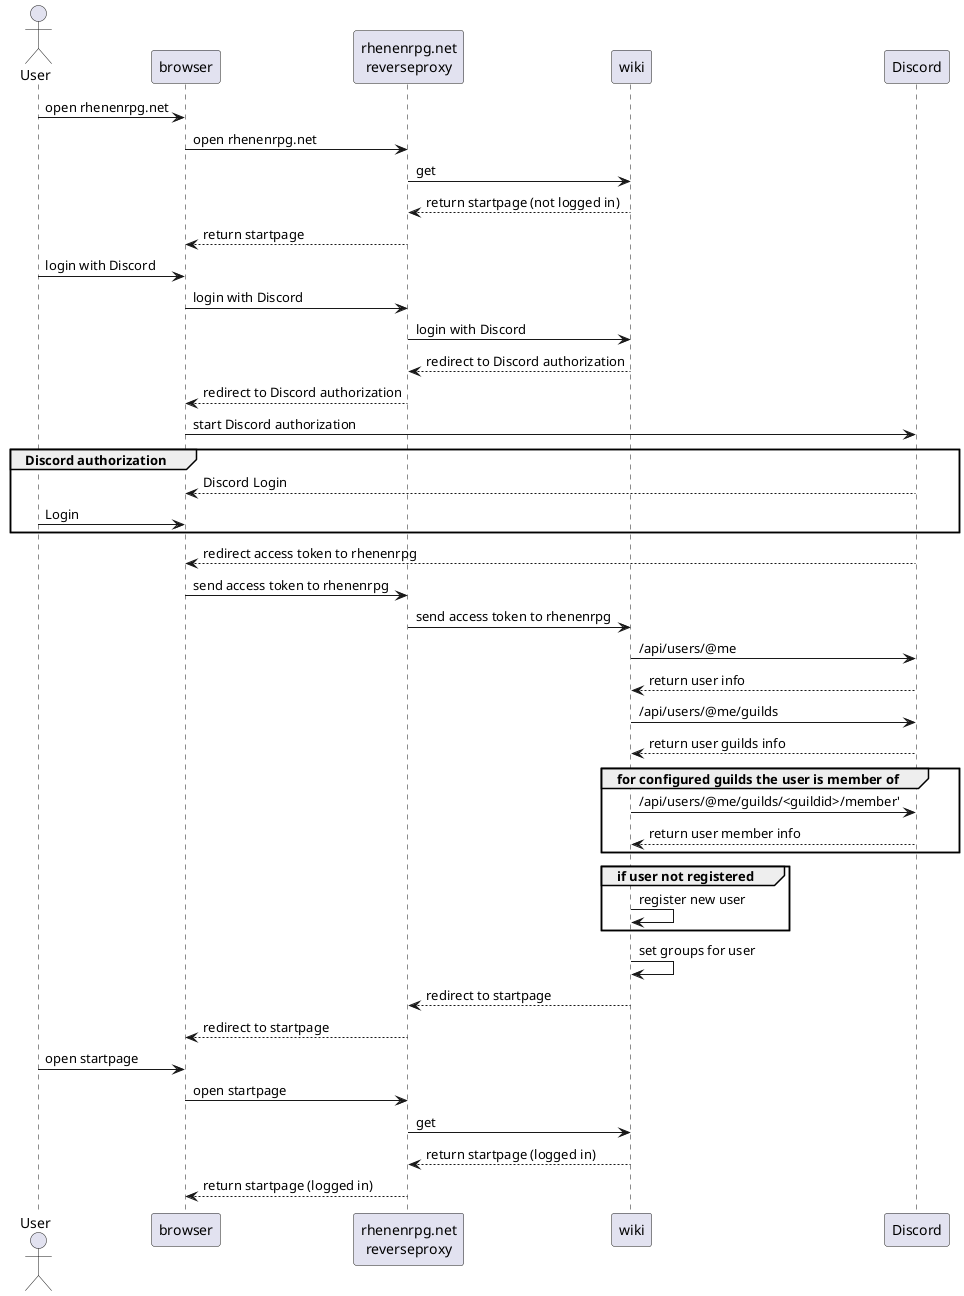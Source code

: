 @startuml
actor       User       as user
participant browser
participant "rhenenrpg.net\nreverseproxy" as rp
participant wiki
participant Discord as discord
user -> browser  : open rhenenrpg.net
browser -> rp : open rhenenrpg.net
rp -> wiki: get
wiki --> rp: return startpage (not logged in)
rp --> browser : return startpage
user -> browser : login with Discord
browser -> rp: login with Discord
rp -> wiki: login with Discord
wiki --> rp: redirect to Discord authorization
rp --> browser: redirect to Discord authorization
browser -> discord: start Discord authorization
group Discord authorization
discord --> browser : Discord Login
user -> browser: Login
end
discord --> browser: redirect access token to rhenenrpg
browser -> rp: send access token to rhenenrpg
rp -> wiki: send access token to rhenenrpg
wiki -> discord: /api/users/@me
discord --> wiki: return user info
wiki -> discord: /api/users/@me/guilds
discord --> wiki: return user guilds info
group for configured guilds the user is member of
wiki -> discord: /api/users/@me/guilds/<guildid>/member'
discord --> wiki: return user member info
end
group if user not registered
wiki -> wiki: register new user
end
wiki -> wiki: set groups for user
wiki --> rp: redirect to startpage
rp --> browser: redirect to startpage
user -> browser: open startpage
browser -> rp : open startpage
rp -> wiki: get
wiki --> rp: return startpage (logged in)
rp --> browser : return startpage (logged in)
@enduml
